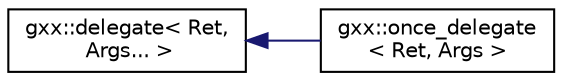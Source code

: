 digraph "Graphical Class Hierarchy"
{
  edge [fontname="Helvetica",fontsize="10",labelfontname="Helvetica",labelfontsize="10"];
  node [fontname="Helvetica",fontsize="10",shape=record];
  rankdir="LR";
  Node1 [label="gxx::delegate\< Ret,\l Args... \>",height=0.2,width=0.4,color="black", fillcolor="white", style="filled",URL="$classgxx_1_1delegate.html"];
  Node1 -> Node2 [dir="back",color="midnightblue",fontsize="10",style="solid",fontname="Helvetica"];
  Node2 [label="gxx::once_delegate\l\< Ret, Args \>",height=0.2,width=0.4,color="black", fillcolor="white", style="filled",URL="$classgxx_1_1once__delegate.html"];
}
